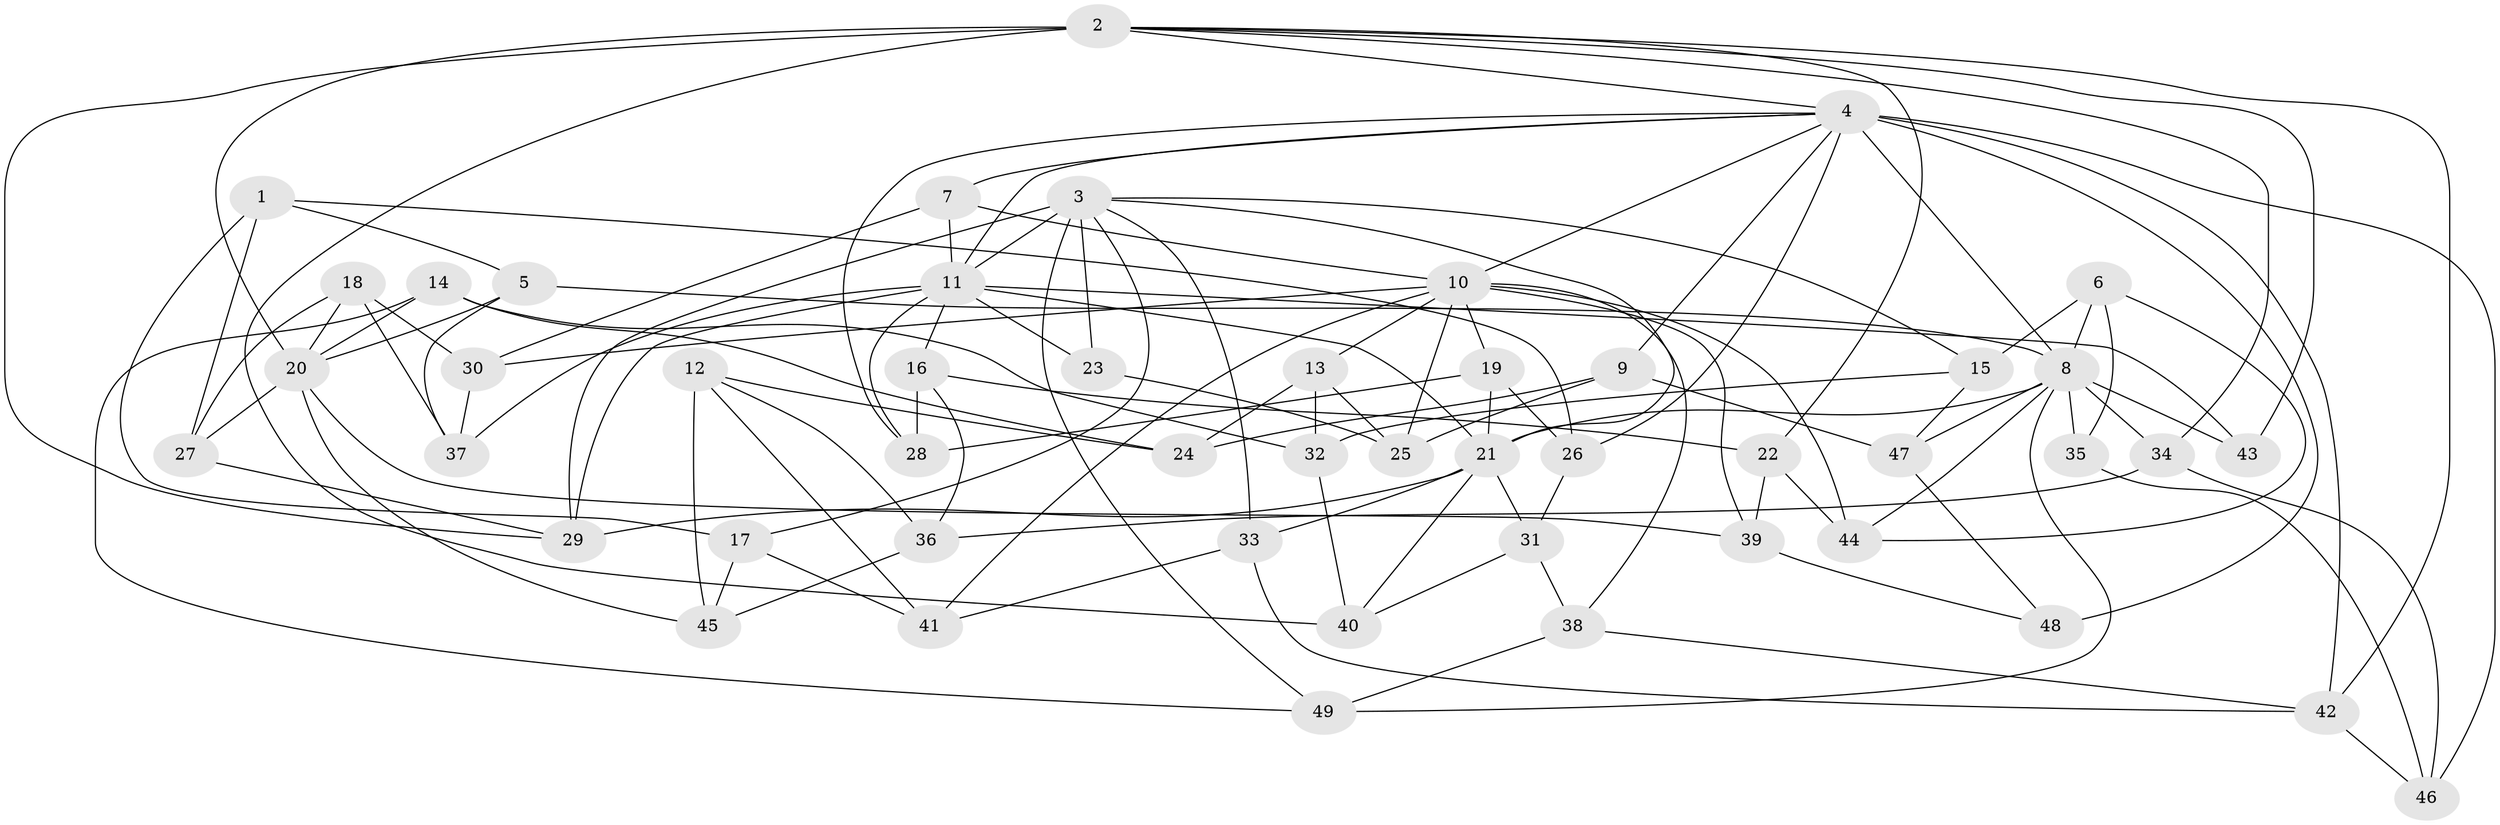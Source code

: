// original degree distribution, {4: 1.0}
// Generated by graph-tools (version 1.1) at 2025/54/03/04/25 22:54:00]
// undirected, 49 vertices, 117 edges
graph export_dot {
  node [color=gray90,style=filled];
  1;
  2;
  3;
  4;
  5;
  6;
  7;
  8;
  9;
  10;
  11;
  12;
  13;
  14;
  15;
  16;
  17;
  18;
  19;
  20;
  21;
  22;
  23;
  24;
  25;
  26;
  27;
  28;
  29;
  30;
  31;
  32;
  33;
  34;
  35;
  36;
  37;
  38;
  39;
  40;
  41;
  42;
  43;
  44;
  45;
  46;
  47;
  48;
  49;
  1 -- 5 [weight=1.0];
  1 -- 17 [weight=1.0];
  1 -- 26 [weight=1.0];
  1 -- 27 [weight=1.0];
  2 -- 4 [weight=1.0];
  2 -- 20 [weight=4.0];
  2 -- 22 [weight=1.0];
  2 -- 29 [weight=1.0];
  2 -- 34 [weight=1.0];
  2 -- 40 [weight=1.0];
  2 -- 42 [weight=2.0];
  2 -- 43 [weight=1.0];
  3 -- 11 [weight=2.0];
  3 -- 15 [weight=1.0];
  3 -- 17 [weight=1.0];
  3 -- 21 [weight=1.0];
  3 -- 23 [weight=2.0];
  3 -- 29 [weight=1.0];
  3 -- 33 [weight=1.0];
  3 -- 49 [weight=1.0];
  4 -- 7 [weight=1.0];
  4 -- 8 [weight=1.0];
  4 -- 9 [weight=1.0];
  4 -- 10 [weight=1.0];
  4 -- 11 [weight=1.0];
  4 -- 26 [weight=1.0];
  4 -- 28 [weight=1.0];
  4 -- 42 [weight=1.0];
  4 -- 46 [weight=1.0];
  4 -- 48 [weight=2.0];
  5 -- 8 [weight=1.0];
  5 -- 20 [weight=1.0];
  5 -- 37 [weight=1.0];
  6 -- 8 [weight=1.0];
  6 -- 15 [weight=1.0];
  6 -- 35 [weight=1.0];
  6 -- 44 [weight=1.0];
  7 -- 10 [weight=1.0];
  7 -- 11 [weight=1.0];
  7 -- 30 [weight=1.0];
  8 -- 21 [weight=1.0];
  8 -- 34 [weight=1.0];
  8 -- 35 [weight=2.0];
  8 -- 43 [weight=2.0];
  8 -- 44 [weight=1.0];
  8 -- 47 [weight=1.0];
  8 -- 49 [weight=1.0];
  9 -- 24 [weight=1.0];
  9 -- 25 [weight=1.0];
  9 -- 47 [weight=1.0];
  10 -- 13 [weight=1.0];
  10 -- 19 [weight=1.0];
  10 -- 25 [weight=1.0];
  10 -- 30 [weight=1.0];
  10 -- 38 [weight=1.0];
  10 -- 39 [weight=1.0];
  10 -- 41 [weight=1.0];
  10 -- 44 [weight=1.0];
  11 -- 16 [weight=1.0];
  11 -- 21 [weight=1.0];
  11 -- 23 [weight=1.0];
  11 -- 28 [weight=1.0];
  11 -- 29 [weight=2.0];
  11 -- 37 [weight=1.0];
  11 -- 43 [weight=1.0];
  12 -- 24 [weight=1.0];
  12 -- 36 [weight=1.0];
  12 -- 41 [weight=1.0];
  12 -- 45 [weight=1.0];
  13 -- 24 [weight=1.0];
  13 -- 25 [weight=1.0];
  13 -- 32 [weight=1.0];
  14 -- 20 [weight=1.0];
  14 -- 24 [weight=1.0];
  14 -- 32 [weight=1.0];
  14 -- 49 [weight=1.0];
  15 -- 32 [weight=1.0];
  15 -- 47 [weight=1.0];
  16 -- 22 [weight=1.0];
  16 -- 28 [weight=1.0];
  16 -- 36 [weight=1.0];
  17 -- 41 [weight=1.0];
  17 -- 45 [weight=1.0];
  18 -- 20 [weight=1.0];
  18 -- 27 [weight=1.0];
  18 -- 30 [weight=1.0];
  18 -- 37 [weight=1.0];
  19 -- 21 [weight=1.0];
  19 -- 26 [weight=1.0];
  19 -- 28 [weight=1.0];
  20 -- 27 [weight=1.0];
  20 -- 39 [weight=1.0];
  20 -- 45 [weight=1.0];
  21 -- 29 [weight=1.0];
  21 -- 31 [weight=1.0];
  21 -- 33 [weight=1.0];
  21 -- 40 [weight=1.0];
  22 -- 39 [weight=1.0];
  22 -- 44 [weight=1.0];
  23 -- 25 [weight=1.0];
  26 -- 31 [weight=1.0];
  27 -- 29 [weight=1.0];
  30 -- 37 [weight=1.0];
  31 -- 38 [weight=1.0];
  31 -- 40 [weight=1.0];
  32 -- 40 [weight=1.0];
  33 -- 41 [weight=1.0];
  33 -- 42 [weight=1.0];
  34 -- 36 [weight=1.0];
  34 -- 46 [weight=1.0];
  35 -- 46 [weight=1.0];
  36 -- 45 [weight=1.0];
  38 -- 42 [weight=1.0];
  38 -- 49 [weight=1.0];
  39 -- 48 [weight=1.0];
  42 -- 46 [weight=1.0];
  47 -- 48 [weight=1.0];
}
